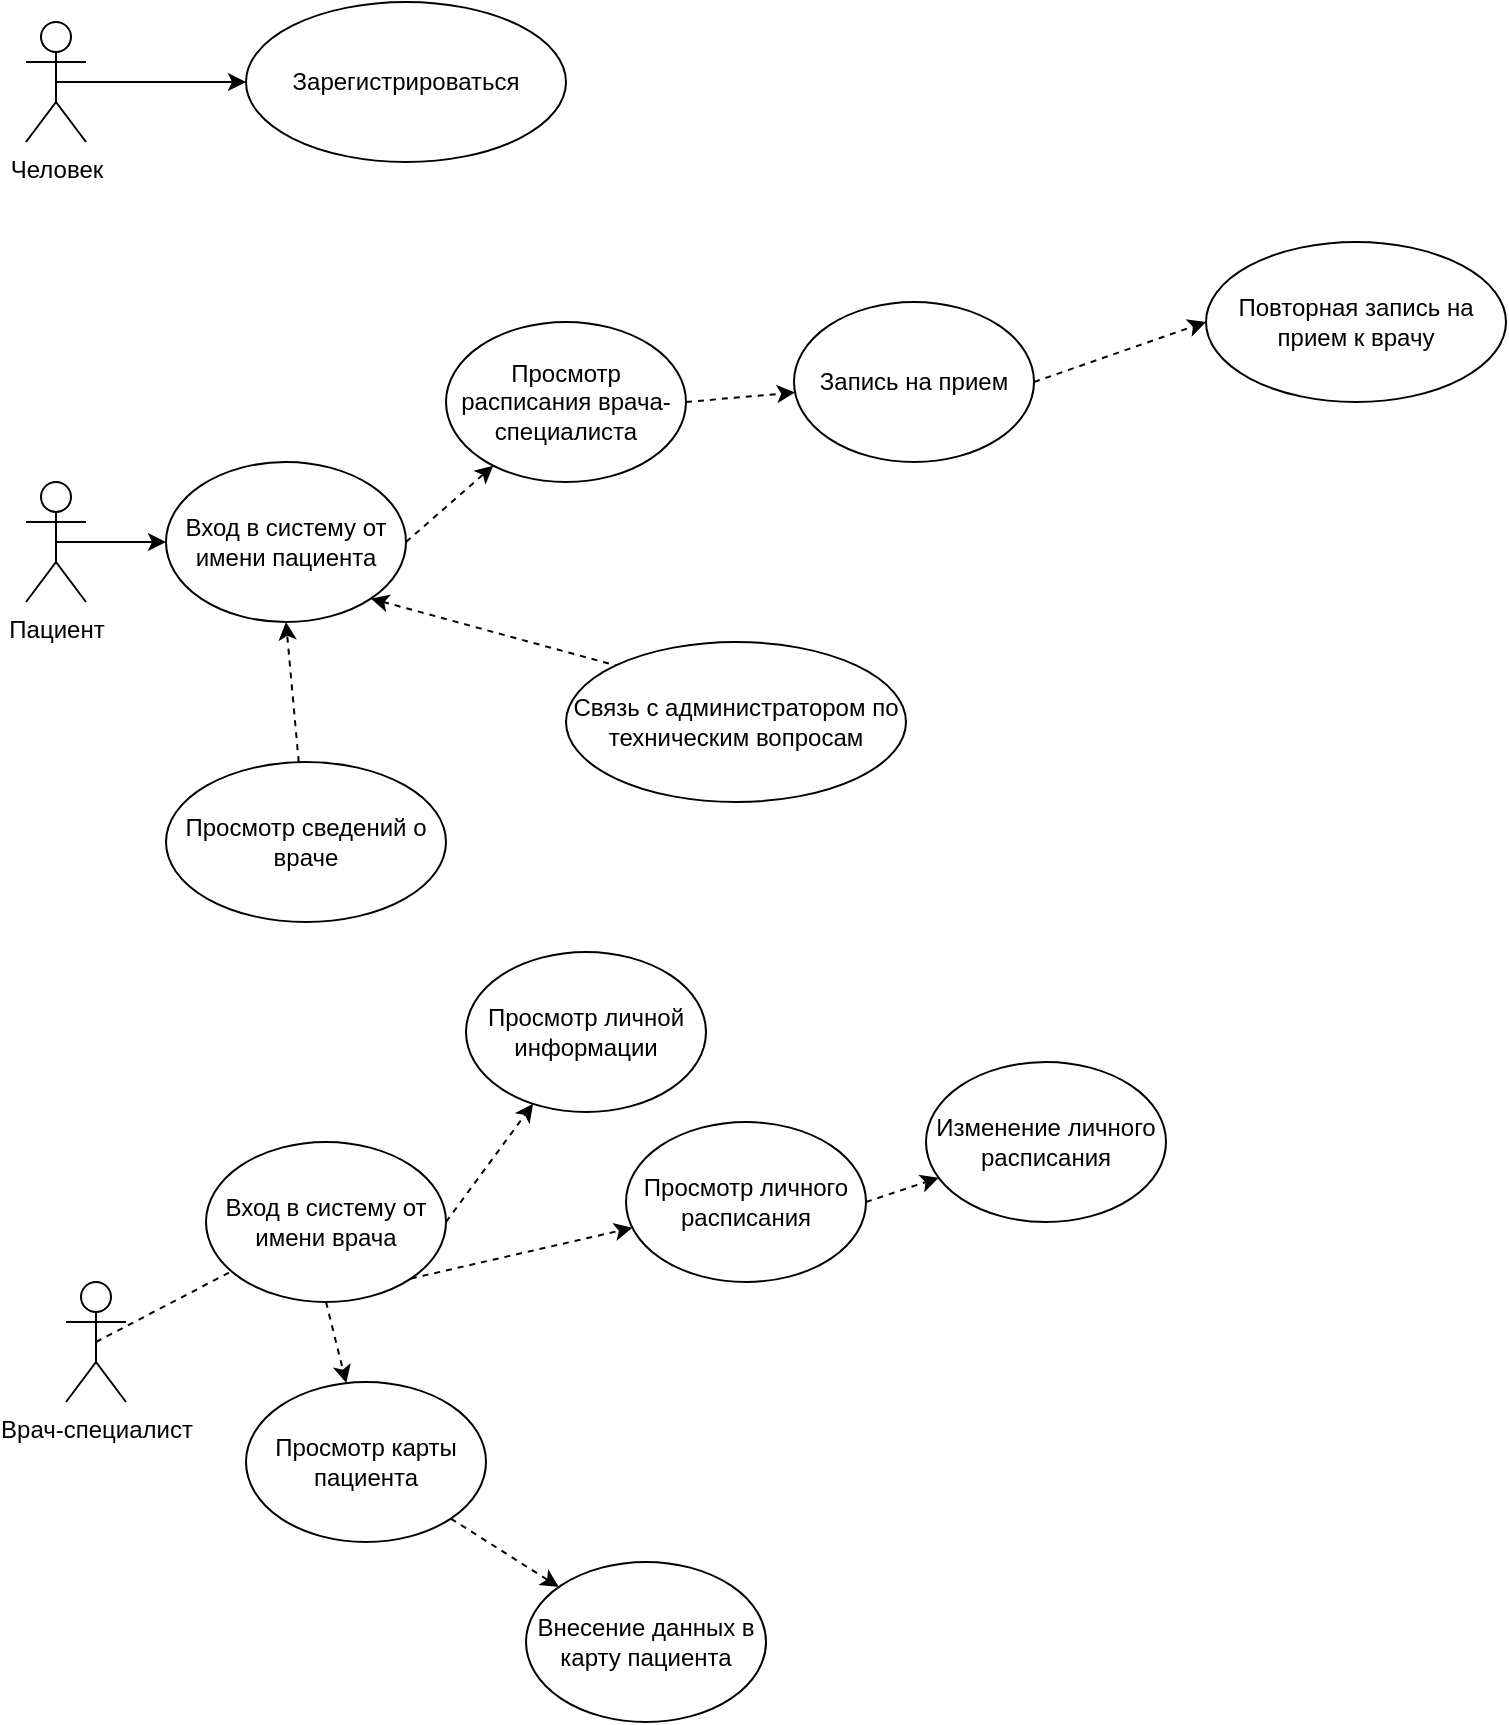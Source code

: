 <mxfile version="13.8.1" type="github"><diagram id="kdbvxzHxcspiHncA5dtV" name="Page-1"><mxGraphModel dx="898" dy="511" grid="1" gridSize="10" guides="1" tooltips="1" connect="1" arrows="1" fold="1" page="1" pageScale="1" pageWidth="827" pageHeight="1169" math="0" shadow="0"><root><mxCell id="0"/><mxCell id="1" parent="0"/><mxCell id="ZQ9a8AEzVLyqdegR4RIP-1" value="Человек" style="shape=umlActor;verticalLabelPosition=bottom;verticalAlign=top;html=1;outlineConnect=0;" vertex="1" parent="1"><mxGeometry x="30" y="40" width="30" height="60" as="geometry"/></mxCell><mxCell id="ZQ9a8AEzVLyqdegR4RIP-3" value="" style="endArrow=classic;html=1;exitX=0.5;exitY=0.5;exitDx=0;exitDy=0;exitPerimeter=0;" edge="1" parent="1" source="ZQ9a8AEzVLyqdegR4RIP-1" target="ZQ9a8AEzVLyqdegR4RIP-4"><mxGeometry width="50" height="50" relative="1" as="geometry"><mxPoint x="390" y="110" as="sourcePoint"/><mxPoint x="180" y="70" as="targetPoint"/></mxGeometry></mxCell><mxCell id="ZQ9a8AEzVLyqdegR4RIP-4" value="Зарегистрироваться" style="ellipse;whiteSpace=wrap;html=1;" vertex="1" parent="1"><mxGeometry x="140" y="30" width="160" height="80" as="geometry"/></mxCell><mxCell id="ZQ9a8AEzVLyqdegR4RIP-5" value="Пациент" style="shape=umlActor;verticalLabelPosition=bottom;verticalAlign=top;html=1;outlineConnect=0;" vertex="1" parent="1"><mxGeometry x="30" y="270" width="30" height="60" as="geometry"/></mxCell><mxCell id="ZQ9a8AEzVLyqdegR4RIP-6" value="" style="endArrow=classic;html=1;exitX=0.5;exitY=0.5;exitDx=0;exitDy=0;exitPerimeter=0;entryX=0;entryY=0.5;entryDx=0;entryDy=0;" edge="1" parent="1" source="ZQ9a8AEzVLyqdegR4RIP-5" target="ZQ9a8AEzVLyqdegR4RIP-7"><mxGeometry width="50" height="50" relative="1" as="geometry"><mxPoint x="90" y="320" as="sourcePoint"/><mxPoint x="250" y="298" as="targetPoint"/></mxGeometry></mxCell><mxCell id="ZQ9a8AEzVLyqdegR4RIP-7" value="Вход в систему от имени пациента" style="ellipse;whiteSpace=wrap;html=1;" vertex="1" parent="1"><mxGeometry x="100" y="260" width="120" height="80" as="geometry"/></mxCell><mxCell id="ZQ9a8AEzVLyqdegR4RIP-9" value="" style="endArrow=classic;dashed=1;html=1;exitX=1;exitY=0.5;exitDx=0;exitDy=0;endFill=1;" edge="1" parent="1" source="ZQ9a8AEzVLyqdegR4RIP-7" target="ZQ9a8AEzVLyqdegR4RIP-10"><mxGeometry width="50" height="50" relative="1" as="geometry"><mxPoint x="390" y="370" as="sourcePoint"/><mxPoint x="300" y="250" as="targetPoint"/></mxGeometry></mxCell><mxCell id="ZQ9a8AEzVLyqdegR4RIP-10" value="Просмотр расписания врача-специалиста" style="ellipse;whiteSpace=wrap;html=1;" vertex="1" parent="1"><mxGeometry x="240" y="190" width="120" height="80" as="geometry"/></mxCell><mxCell id="ZQ9a8AEzVLyqdegR4RIP-12" value="" style="endArrow=classic;dashed=1;html=1;exitX=1;exitY=0.5;exitDx=0;exitDy=0;endFill=1;" edge="1" parent="1" source="ZQ9a8AEzVLyqdegR4RIP-10" target="ZQ9a8AEzVLyqdegR4RIP-13"><mxGeometry width="50" height="50" relative="1" as="geometry"><mxPoint x="390" y="270" as="sourcePoint"/><mxPoint x="440" y="230" as="targetPoint"/></mxGeometry></mxCell><mxCell id="ZQ9a8AEzVLyqdegR4RIP-13" value="Запись на прием" style="ellipse;whiteSpace=wrap;html=1;" vertex="1" parent="1"><mxGeometry x="414" y="180" width="120" height="80" as="geometry"/></mxCell><mxCell id="ZQ9a8AEzVLyqdegR4RIP-14" value="Просмотр сведений о враче&lt;br&gt;" style="ellipse;whiteSpace=wrap;html=1;" vertex="1" parent="1"><mxGeometry x="100" y="410" width="140" height="80" as="geometry"/></mxCell><mxCell id="ZQ9a8AEzVLyqdegR4RIP-15" value="" style="endArrow=classic;dashed=1;html=1;entryX=0.5;entryY=1;entryDx=0;entryDy=0;endFill=1;" edge="1" parent="1" source="ZQ9a8AEzVLyqdegR4RIP-14" target="ZQ9a8AEzVLyqdegR4RIP-7"><mxGeometry width="50" height="50" relative="1" as="geometry"><mxPoint x="390" y="520" as="sourcePoint"/><mxPoint x="440" y="470" as="targetPoint"/></mxGeometry></mxCell><mxCell id="ZQ9a8AEzVLyqdegR4RIP-16" value="" style="endArrow=classic;dashed=1;html=1;exitX=1;exitY=0.5;exitDx=0;exitDy=0;entryX=0;entryY=0.5;entryDx=0;entryDy=0;endFill=1;" edge="1" parent="1" source="ZQ9a8AEzVLyqdegR4RIP-13" target="ZQ9a8AEzVLyqdegR4RIP-17"><mxGeometry width="50" height="50" relative="1" as="geometry"><mxPoint x="390" y="430" as="sourcePoint"/><mxPoint x="630" y="310" as="targetPoint"/></mxGeometry></mxCell><mxCell id="ZQ9a8AEzVLyqdegR4RIP-17" value="Повторная запись на прием к врачу" style="ellipse;whiteSpace=wrap;html=1;" vertex="1" parent="1"><mxGeometry x="620" y="150" width="150" height="80" as="geometry"/></mxCell><mxCell id="ZQ9a8AEzVLyqdegR4RIP-18" value="Связь с администратором по техническим вопросам" style="ellipse;whiteSpace=wrap;html=1;" vertex="1" parent="1"><mxGeometry x="300" y="350" width="170" height="80" as="geometry"/></mxCell><mxCell id="ZQ9a8AEzVLyqdegR4RIP-19" value="" style="endArrow=none;dashed=1;html=1;exitX=1;exitY=1;exitDx=0;exitDy=0;entryX=0;entryY=0;entryDx=0;entryDy=0;startArrow=classic;startFill=1;" edge="1" parent="1" source="ZQ9a8AEzVLyqdegR4RIP-7" target="ZQ9a8AEzVLyqdegR4RIP-18"><mxGeometry width="50" height="50" relative="1" as="geometry"><mxPoint x="390" y="420" as="sourcePoint"/><mxPoint x="440" y="370" as="targetPoint"/></mxGeometry></mxCell><mxCell id="ZQ9a8AEzVLyqdegR4RIP-20" value="Врач-специалист" style="shape=umlActor;verticalLabelPosition=bottom;verticalAlign=top;html=1;outlineConnect=0;" vertex="1" parent="1"><mxGeometry x="50" y="670" width="30" height="60" as="geometry"/></mxCell><mxCell id="ZQ9a8AEzVLyqdegR4RIP-21" value="" style="endArrow=none;dashed=1;html=1;exitX=0.5;exitY=0.5;exitDx=0;exitDy=0;exitPerimeter=0;" edge="1" parent="1" source="ZQ9a8AEzVLyqdegR4RIP-20" target="ZQ9a8AEzVLyqdegR4RIP-22"><mxGeometry width="50" height="50" relative="1" as="geometry"><mxPoint x="390" y="580" as="sourcePoint"/><mxPoint x="130" y="670" as="targetPoint"/></mxGeometry></mxCell><mxCell id="ZQ9a8AEzVLyqdegR4RIP-22" value="Вход в систему от имени врача" style="ellipse;whiteSpace=wrap;html=1;" vertex="1" parent="1"><mxGeometry x="120" y="600" width="120" height="80" as="geometry"/></mxCell><mxCell id="ZQ9a8AEzVLyqdegR4RIP-23" value="" style="endArrow=classic;dashed=1;html=1;exitX=1;exitY=0.5;exitDx=0;exitDy=0;endFill=1;" edge="1" parent="1" source="ZQ9a8AEzVLyqdegR4RIP-22" target="ZQ9a8AEzVLyqdegR4RIP-24"><mxGeometry width="50" height="50" relative="1" as="geometry"><mxPoint x="390" y="670" as="sourcePoint"/><mxPoint x="370" y="630" as="targetPoint"/></mxGeometry></mxCell><mxCell id="ZQ9a8AEzVLyqdegR4RIP-24" value="Просмотр личной информации" style="ellipse;whiteSpace=wrap;html=1;" vertex="1" parent="1"><mxGeometry x="250" y="505" width="120" height="80" as="geometry"/></mxCell><mxCell id="ZQ9a8AEzVLyqdegR4RIP-26" value="" style="endArrow=classic;dashed=1;html=1;exitX=0.5;exitY=1;exitDx=0;exitDy=0;endFill=1;startArrow=none;startFill=0;" edge="1" parent="1" source="ZQ9a8AEzVLyqdegR4RIP-22" target="ZQ9a8AEzVLyqdegR4RIP-27"><mxGeometry width="50" height="50" relative="1" as="geometry"><mxPoint x="390" y="750" as="sourcePoint"/><mxPoint x="240" y="790" as="targetPoint"/></mxGeometry></mxCell><mxCell id="ZQ9a8AEzVLyqdegR4RIP-27" value="Просмотр карты пациента" style="ellipse;whiteSpace=wrap;html=1;" vertex="1" parent="1"><mxGeometry x="140" y="720" width="120" height="80" as="geometry"/></mxCell><mxCell id="ZQ9a8AEzVLyqdegR4RIP-28" value="" style="endArrow=classic;dashed=1;html=1;exitX=1;exitY=1;exitDx=0;exitDy=0;endFill=1;" edge="1" parent="1" source="ZQ9a8AEzVLyqdegR4RIP-27" target="ZQ9a8AEzVLyqdegR4RIP-30"><mxGeometry width="50" height="50" relative="1" as="geometry"><mxPoint x="390" y="840" as="sourcePoint"/><mxPoint x="353.817" y="828.548" as="targetPoint"/></mxGeometry></mxCell><mxCell id="ZQ9a8AEzVLyqdegR4RIP-30" value="Внесение данных в карту пациента" style="ellipse;whiteSpace=wrap;html=1;" vertex="1" parent="1"><mxGeometry x="280" y="810" width="120" height="80" as="geometry"/></mxCell><mxCell id="ZQ9a8AEzVLyqdegR4RIP-31" value="" style="endArrow=classic;dashed=1;html=1;exitX=1;exitY=1;exitDx=0;exitDy=0;endFill=1;" edge="1" parent="1" source="ZQ9a8AEzVLyqdegR4RIP-22" target="ZQ9a8AEzVLyqdegR4RIP-32"><mxGeometry width="50" height="50" relative="1" as="geometry"><mxPoint x="390" y="830" as="sourcePoint"/><mxPoint x="400" y="690" as="targetPoint"/></mxGeometry></mxCell><mxCell id="ZQ9a8AEzVLyqdegR4RIP-32" value="Просмотр личного расписания" style="ellipse;whiteSpace=wrap;html=1;" vertex="1" parent="1"><mxGeometry x="330" y="590" width="120" height="80" as="geometry"/></mxCell><mxCell id="ZQ9a8AEzVLyqdegR4RIP-34" value="" style="endArrow=classic;dashed=1;html=1;exitX=1;exitY=0.5;exitDx=0;exitDy=0;endFill=1;" edge="1" parent="1" source="ZQ9a8AEzVLyqdegR4RIP-32" target="ZQ9a8AEzVLyqdegR4RIP-35"><mxGeometry width="50" height="50" relative="1" as="geometry"><mxPoint x="390" y="730" as="sourcePoint"/><mxPoint x="540" y="600" as="targetPoint"/></mxGeometry></mxCell><mxCell id="ZQ9a8AEzVLyqdegR4RIP-35" value="Изменение личного расписания" style="ellipse;whiteSpace=wrap;html=1;" vertex="1" parent="1"><mxGeometry x="480" y="560" width="120" height="80" as="geometry"/></mxCell></root></mxGraphModel></diagram></mxfile>